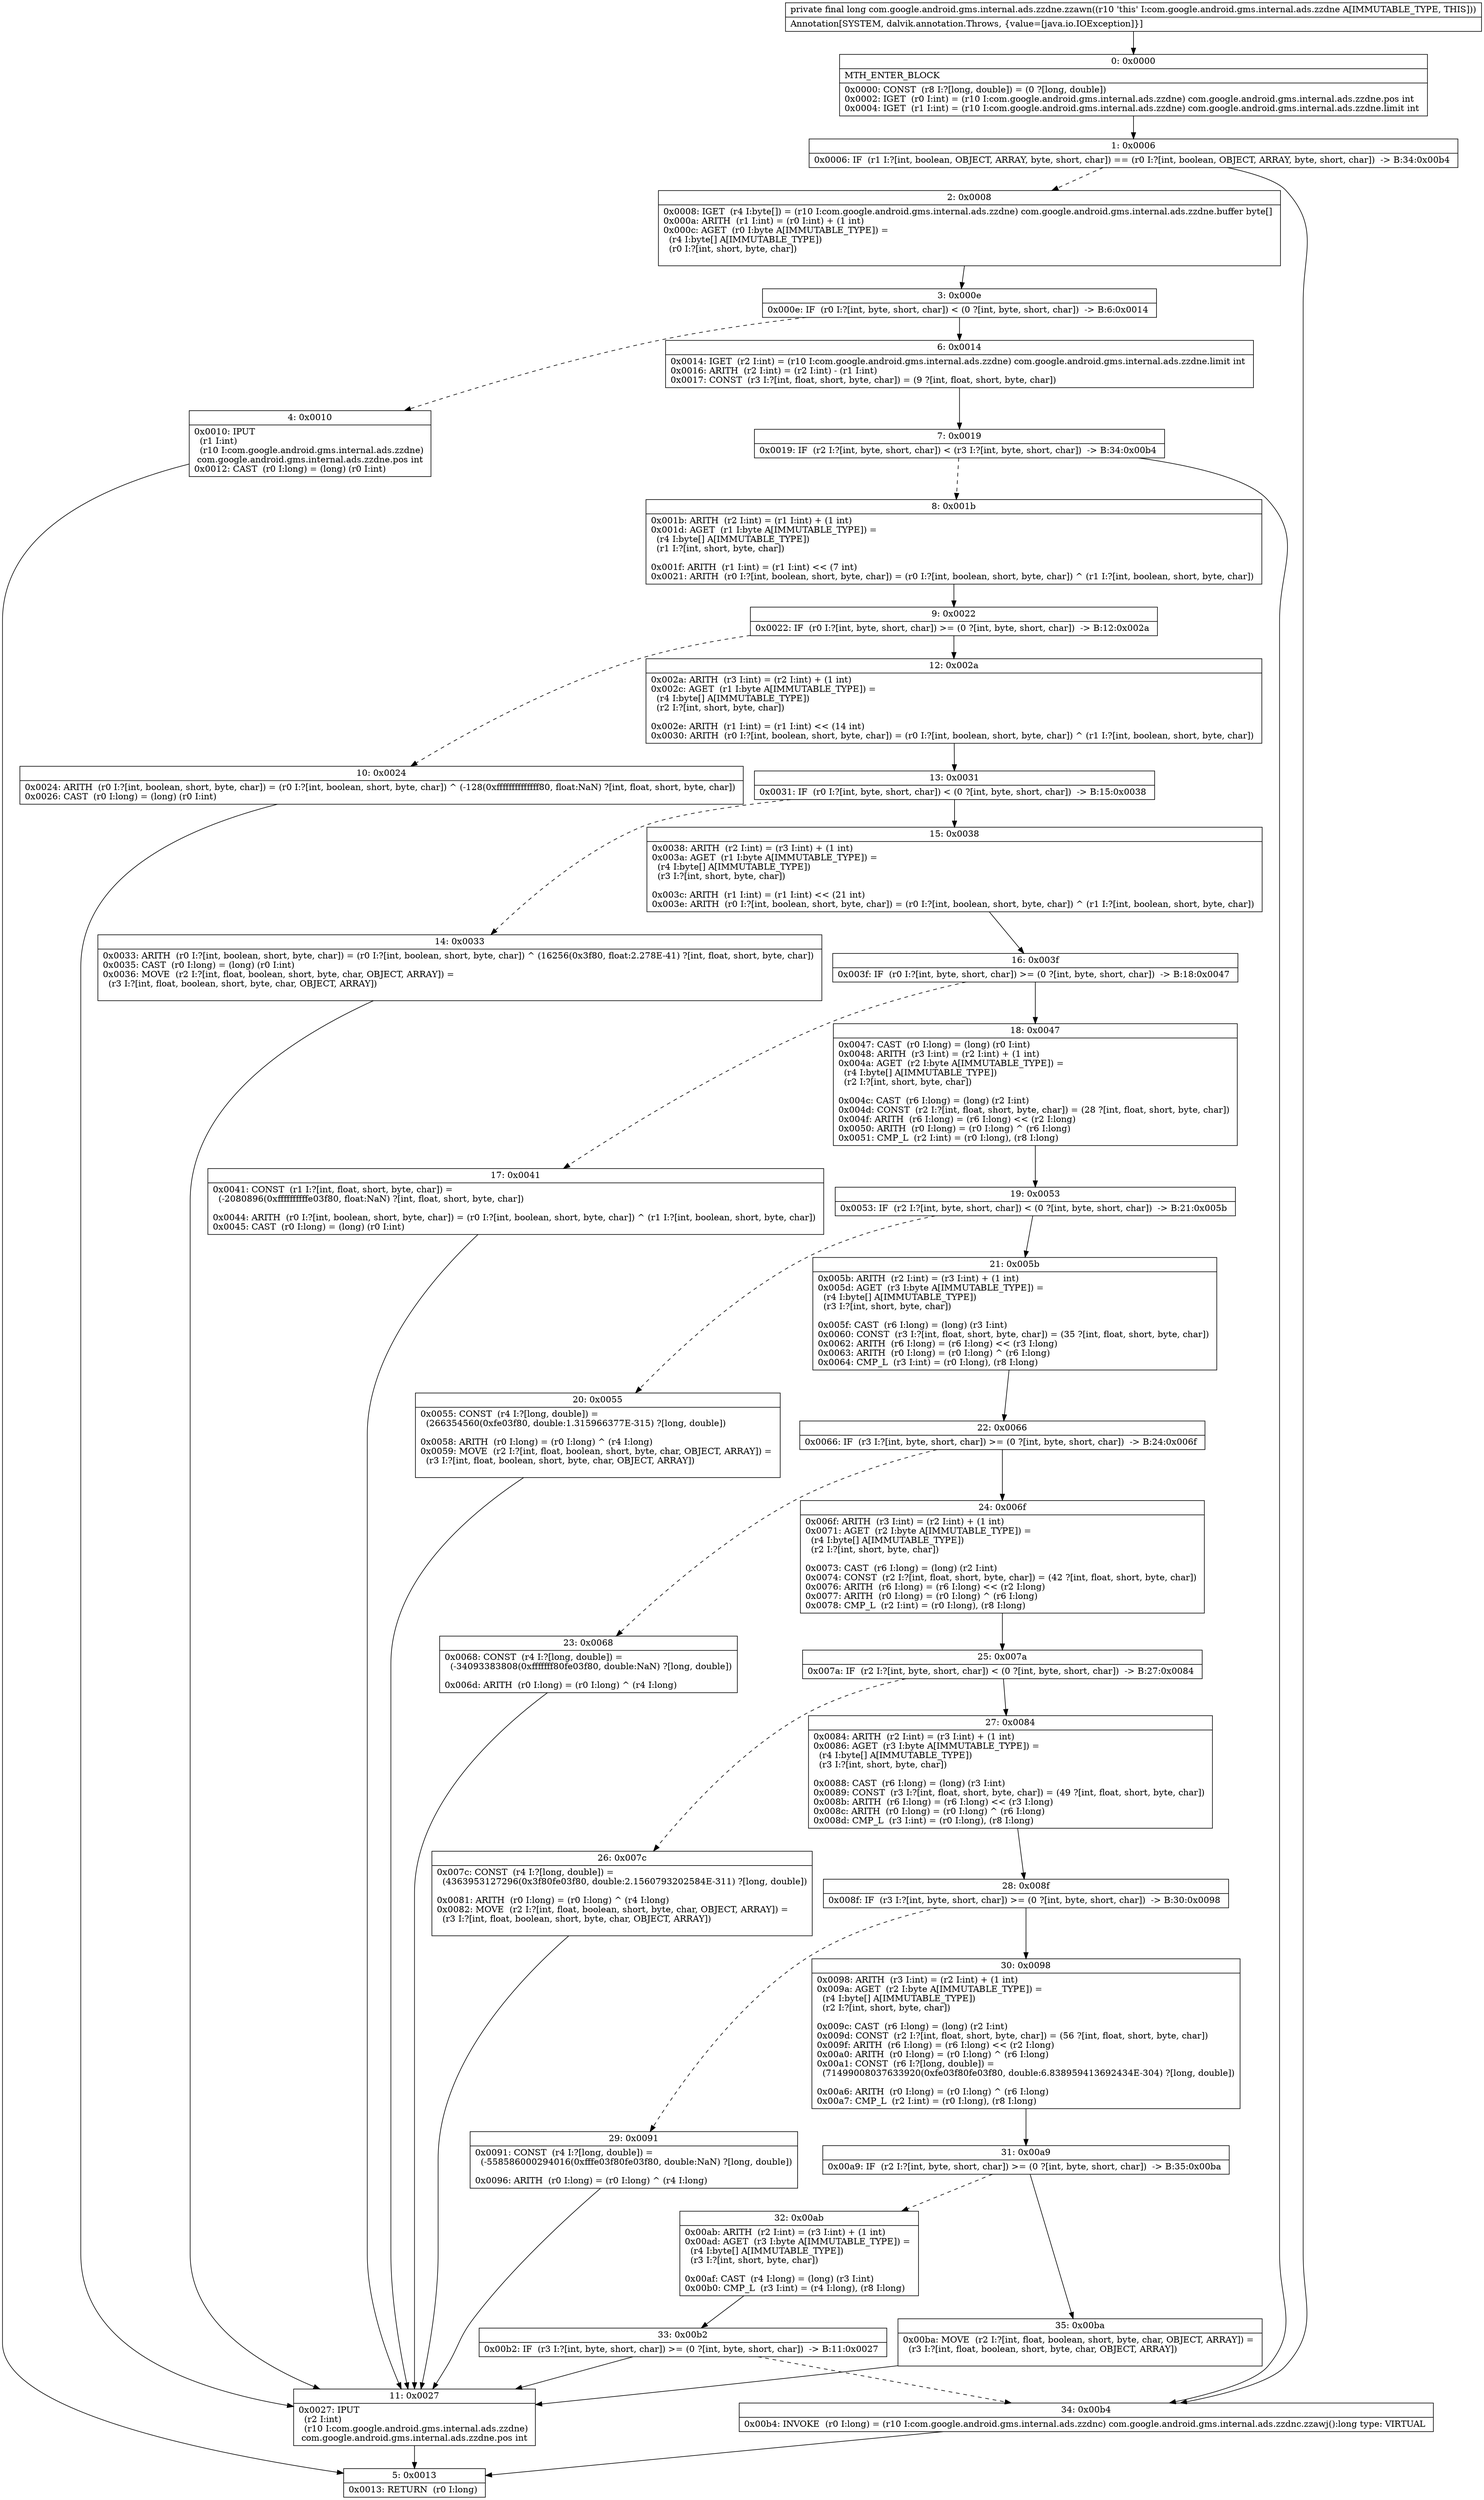 digraph "CFG forcom.google.android.gms.internal.ads.zzdne.zzawn()J" {
Node_0 [shape=record,label="{0\:\ 0x0000|MTH_ENTER_BLOCK\l|0x0000: CONST  (r8 I:?[long, double]) = (0 ?[long, double]) \l0x0002: IGET  (r0 I:int) = (r10 I:com.google.android.gms.internal.ads.zzdne) com.google.android.gms.internal.ads.zzdne.pos int \l0x0004: IGET  (r1 I:int) = (r10 I:com.google.android.gms.internal.ads.zzdne) com.google.android.gms.internal.ads.zzdne.limit int \l}"];
Node_1 [shape=record,label="{1\:\ 0x0006|0x0006: IF  (r1 I:?[int, boolean, OBJECT, ARRAY, byte, short, char]) == (r0 I:?[int, boolean, OBJECT, ARRAY, byte, short, char])  \-\> B:34:0x00b4 \l}"];
Node_2 [shape=record,label="{2\:\ 0x0008|0x0008: IGET  (r4 I:byte[]) = (r10 I:com.google.android.gms.internal.ads.zzdne) com.google.android.gms.internal.ads.zzdne.buffer byte[] \l0x000a: ARITH  (r1 I:int) = (r0 I:int) + (1 int) \l0x000c: AGET  (r0 I:byte A[IMMUTABLE_TYPE]) = \l  (r4 I:byte[] A[IMMUTABLE_TYPE])\l  (r0 I:?[int, short, byte, char])\l \l}"];
Node_3 [shape=record,label="{3\:\ 0x000e|0x000e: IF  (r0 I:?[int, byte, short, char]) \< (0 ?[int, byte, short, char])  \-\> B:6:0x0014 \l}"];
Node_4 [shape=record,label="{4\:\ 0x0010|0x0010: IPUT  \l  (r1 I:int)\l  (r10 I:com.google.android.gms.internal.ads.zzdne)\l com.google.android.gms.internal.ads.zzdne.pos int \l0x0012: CAST  (r0 I:long) = (long) (r0 I:int) \l}"];
Node_5 [shape=record,label="{5\:\ 0x0013|0x0013: RETURN  (r0 I:long) \l}"];
Node_6 [shape=record,label="{6\:\ 0x0014|0x0014: IGET  (r2 I:int) = (r10 I:com.google.android.gms.internal.ads.zzdne) com.google.android.gms.internal.ads.zzdne.limit int \l0x0016: ARITH  (r2 I:int) = (r2 I:int) \- (r1 I:int) \l0x0017: CONST  (r3 I:?[int, float, short, byte, char]) = (9 ?[int, float, short, byte, char]) \l}"];
Node_7 [shape=record,label="{7\:\ 0x0019|0x0019: IF  (r2 I:?[int, byte, short, char]) \< (r3 I:?[int, byte, short, char])  \-\> B:34:0x00b4 \l}"];
Node_8 [shape=record,label="{8\:\ 0x001b|0x001b: ARITH  (r2 I:int) = (r1 I:int) + (1 int) \l0x001d: AGET  (r1 I:byte A[IMMUTABLE_TYPE]) = \l  (r4 I:byte[] A[IMMUTABLE_TYPE])\l  (r1 I:?[int, short, byte, char])\l \l0x001f: ARITH  (r1 I:int) = (r1 I:int) \<\< (7 int) \l0x0021: ARITH  (r0 I:?[int, boolean, short, byte, char]) = (r0 I:?[int, boolean, short, byte, char]) ^ (r1 I:?[int, boolean, short, byte, char]) \l}"];
Node_9 [shape=record,label="{9\:\ 0x0022|0x0022: IF  (r0 I:?[int, byte, short, char]) \>= (0 ?[int, byte, short, char])  \-\> B:12:0x002a \l}"];
Node_10 [shape=record,label="{10\:\ 0x0024|0x0024: ARITH  (r0 I:?[int, boolean, short, byte, char]) = (r0 I:?[int, boolean, short, byte, char]) ^ (\-128(0xffffffffffffff80, float:NaN) ?[int, float, short, byte, char]) \l0x0026: CAST  (r0 I:long) = (long) (r0 I:int) \l}"];
Node_11 [shape=record,label="{11\:\ 0x0027|0x0027: IPUT  \l  (r2 I:int)\l  (r10 I:com.google.android.gms.internal.ads.zzdne)\l com.google.android.gms.internal.ads.zzdne.pos int \l}"];
Node_12 [shape=record,label="{12\:\ 0x002a|0x002a: ARITH  (r3 I:int) = (r2 I:int) + (1 int) \l0x002c: AGET  (r1 I:byte A[IMMUTABLE_TYPE]) = \l  (r4 I:byte[] A[IMMUTABLE_TYPE])\l  (r2 I:?[int, short, byte, char])\l \l0x002e: ARITH  (r1 I:int) = (r1 I:int) \<\< (14 int) \l0x0030: ARITH  (r0 I:?[int, boolean, short, byte, char]) = (r0 I:?[int, boolean, short, byte, char]) ^ (r1 I:?[int, boolean, short, byte, char]) \l}"];
Node_13 [shape=record,label="{13\:\ 0x0031|0x0031: IF  (r0 I:?[int, byte, short, char]) \< (0 ?[int, byte, short, char])  \-\> B:15:0x0038 \l}"];
Node_14 [shape=record,label="{14\:\ 0x0033|0x0033: ARITH  (r0 I:?[int, boolean, short, byte, char]) = (r0 I:?[int, boolean, short, byte, char]) ^ (16256(0x3f80, float:2.278E\-41) ?[int, float, short, byte, char]) \l0x0035: CAST  (r0 I:long) = (long) (r0 I:int) \l0x0036: MOVE  (r2 I:?[int, float, boolean, short, byte, char, OBJECT, ARRAY]) = \l  (r3 I:?[int, float, boolean, short, byte, char, OBJECT, ARRAY])\l \l}"];
Node_15 [shape=record,label="{15\:\ 0x0038|0x0038: ARITH  (r2 I:int) = (r3 I:int) + (1 int) \l0x003a: AGET  (r1 I:byte A[IMMUTABLE_TYPE]) = \l  (r4 I:byte[] A[IMMUTABLE_TYPE])\l  (r3 I:?[int, short, byte, char])\l \l0x003c: ARITH  (r1 I:int) = (r1 I:int) \<\< (21 int) \l0x003e: ARITH  (r0 I:?[int, boolean, short, byte, char]) = (r0 I:?[int, boolean, short, byte, char]) ^ (r1 I:?[int, boolean, short, byte, char]) \l}"];
Node_16 [shape=record,label="{16\:\ 0x003f|0x003f: IF  (r0 I:?[int, byte, short, char]) \>= (0 ?[int, byte, short, char])  \-\> B:18:0x0047 \l}"];
Node_17 [shape=record,label="{17\:\ 0x0041|0x0041: CONST  (r1 I:?[int, float, short, byte, char]) = \l  (\-2080896(0xffffffffffe03f80, float:NaN) ?[int, float, short, byte, char])\l \l0x0044: ARITH  (r0 I:?[int, boolean, short, byte, char]) = (r0 I:?[int, boolean, short, byte, char]) ^ (r1 I:?[int, boolean, short, byte, char]) \l0x0045: CAST  (r0 I:long) = (long) (r0 I:int) \l}"];
Node_18 [shape=record,label="{18\:\ 0x0047|0x0047: CAST  (r0 I:long) = (long) (r0 I:int) \l0x0048: ARITH  (r3 I:int) = (r2 I:int) + (1 int) \l0x004a: AGET  (r2 I:byte A[IMMUTABLE_TYPE]) = \l  (r4 I:byte[] A[IMMUTABLE_TYPE])\l  (r2 I:?[int, short, byte, char])\l \l0x004c: CAST  (r6 I:long) = (long) (r2 I:int) \l0x004d: CONST  (r2 I:?[int, float, short, byte, char]) = (28 ?[int, float, short, byte, char]) \l0x004f: ARITH  (r6 I:long) = (r6 I:long) \<\< (r2 I:long) \l0x0050: ARITH  (r0 I:long) = (r0 I:long) ^ (r6 I:long) \l0x0051: CMP_L  (r2 I:int) = (r0 I:long), (r8 I:long) \l}"];
Node_19 [shape=record,label="{19\:\ 0x0053|0x0053: IF  (r2 I:?[int, byte, short, char]) \< (0 ?[int, byte, short, char])  \-\> B:21:0x005b \l}"];
Node_20 [shape=record,label="{20\:\ 0x0055|0x0055: CONST  (r4 I:?[long, double]) = \l  (266354560(0xfe03f80, double:1.315966377E\-315) ?[long, double])\l \l0x0058: ARITH  (r0 I:long) = (r0 I:long) ^ (r4 I:long) \l0x0059: MOVE  (r2 I:?[int, float, boolean, short, byte, char, OBJECT, ARRAY]) = \l  (r3 I:?[int, float, boolean, short, byte, char, OBJECT, ARRAY])\l \l}"];
Node_21 [shape=record,label="{21\:\ 0x005b|0x005b: ARITH  (r2 I:int) = (r3 I:int) + (1 int) \l0x005d: AGET  (r3 I:byte A[IMMUTABLE_TYPE]) = \l  (r4 I:byte[] A[IMMUTABLE_TYPE])\l  (r3 I:?[int, short, byte, char])\l \l0x005f: CAST  (r6 I:long) = (long) (r3 I:int) \l0x0060: CONST  (r3 I:?[int, float, short, byte, char]) = (35 ?[int, float, short, byte, char]) \l0x0062: ARITH  (r6 I:long) = (r6 I:long) \<\< (r3 I:long) \l0x0063: ARITH  (r0 I:long) = (r0 I:long) ^ (r6 I:long) \l0x0064: CMP_L  (r3 I:int) = (r0 I:long), (r8 I:long) \l}"];
Node_22 [shape=record,label="{22\:\ 0x0066|0x0066: IF  (r3 I:?[int, byte, short, char]) \>= (0 ?[int, byte, short, char])  \-\> B:24:0x006f \l}"];
Node_23 [shape=record,label="{23\:\ 0x0068|0x0068: CONST  (r4 I:?[long, double]) = \l  (\-34093383808(0xfffffff80fe03f80, double:NaN) ?[long, double])\l \l0x006d: ARITH  (r0 I:long) = (r0 I:long) ^ (r4 I:long) \l}"];
Node_24 [shape=record,label="{24\:\ 0x006f|0x006f: ARITH  (r3 I:int) = (r2 I:int) + (1 int) \l0x0071: AGET  (r2 I:byte A[IMMUTABLE_TYPE]) = \l  (r4 I:byte[] A[IMMUTABLE_TYPE])\l  (r2 I:?[int, short, byte, char])\l \l0x0073: CAST  (r6 I:long) = (long) (r2 I:int) \l0x0074: CONST  (r2 I:?[int, float, short, byte, char]) = (42 ?[int, float, short, byte, char]) \l0x0076: ARITH  (r6 I:long) = (r6 I:long) \<\< (r2 I:long) \l0x0077: ARITH  (r0 I:long) = (r0 I:long) ^ (r6 I:long) \l0x0078: CMP_L  (r2 I:int) = (r0 I:long), (r8 I:long) \l}"];
Node_25 [shape=record,label="{25\:\ 0x007a|0x007a: IF  (r2 I:?[int, byte, short, char]) \< (0 ?[int, byte, short, char])  \-\> B:27:0x0084 \l}"];
Node_26 [shape=record,label="{26\:\ 0x007c|0x007c: CONST  (r4 I:?[long, double]) = \l  (4363953127296(0x3f80fe03f80, double:2.1560793202584E\-311) ?[long, double])\l \l0x0081: ARITH  (r0 I:long) = (r0 I:long) ^ (r4 I:long) \l0x0082: MOVE  (r2 I:?[int, float, boolean, short, byte, char, OBJECT, ARRAY]) = \l  (r3 I:?[int, float, boolean, short, byte, char, OBJECT, ARRAY])\l \l}"];
Node_27 [shape=record,label="{27\:\ 0x0084|0x0084: ARITH  (r2 I:int) = (r3 I:int) + (1 int) \l0x0086: AGET  (r3 I:byte A[IMMUTABLE_TYPE]) = \l  (r4 I:byte[] A[IMMUTABLE_TYPE])\l  (r3 I:?[int, short, byte, char])\l \l0x0088: CAST  (r6 I:long) = (long) (r3 I:int) \l0x0089: CONST  (r3 I:?[int, float, short, byte, char]) = (49 ?[int, float, short, byte, char]) \l0x008b: ARITH  (r6 I:long) = (r6 I:long) \<\< (r3 I:long) \l0x008c: ARITH  (r0 I:long) = (r0 I:long) ^ (r6 I:long) \l0x008d: CMP_L  (r3 I:int) = (r0 I:long), (r8 I:long) \l}"];
Node_28 [shape=record,label="{28\:\ 0x008f|0x008f: IF  (r3 I:?[int, byte, short, char]) \>= (0 ?[int, byte, short, char])  \-\> B:30:0x0098 \l}"];
Node_29 [shape=record,label="{29\:\ 0x0091|0x0091: CONST  (r4 I:?[long, double]) = \l  (\-558586000294016(0xfffe03f80fe03f80, double:NaN) ?[long, double])\l \l0x0096: ARITH  (r0 I:long) = (r0 I:long) ^ (r4 I:long) \l}"];
Node_30 [shape=record,label="{30\:\ 0x0098|0x0098: ARITH  (r3 I:int) = (r2 I:int) + (1 int) \l0x009a: AGET  (r2 I:byte A[IMMUTABLE_TYPE]) = \l  (r4 I:byte[] A[IMMUTABLE_TYPE])\l  (r2 I:?[int, short, byte, char])\l \l0x009c: CAST  (r6 I:long) = (long) (r2 I:int) \l0x009d: CONST  (r2 I:?[int, float, short, byte, char]) = (56 ?[int, float, short, byte, char]) \l0x009f: ARITH  (r6 I:long) = (r6 I:long) \<\< (r2 I:long) \l0x00a0: ARITH  (r0 I:long) = (r0 I:long) ^ (r6 I:long) \l0x00a1: CONST  (r6 I:?[long, double]) = \l  (71499008037633920(0xfe03f80fe03f80, double:6.838959413692434E\-304) ?[long, double])\l \l0x00a6: ARITH  (r0 I:long) = (r0 I:long) ^ (r6 I:long) \l0x00a7: CMP_L  (r2 I:int) = (r0 I:long), (r8 I:long) \l}"];
Node_31 [shape=record,label="{31\:\ 0x00a9|0x00a9: IF  (r2 I:?[int, byte, short, char]) \>= (0 ?[int, byte, short, char])  \-\> B:35:0x00ba \l}"];
Node_32 [shape=record,label="{32\:\ 0x00ab|0x00ab: ARITH  (r2 I:int) = (r3 I:int) + (1 int) \l0x00ad: AGET  (r3 I:byte A[IMMUTABLE_TYPE]) = \l  (r4 I:byte[] A[IMMUTABLE_TYPE])\l  (r3 I:?[int, short, byte, char])\l \l0x00af: CAST  (r4 I:long) = (long) (r3 I:int) \l0x00b0: CMP_L  (r3 I:int) = (r4 I:long), (r8 I:long) \l}"];
Node_33 [shape=record,label="{33\:\ 0x00b2|0x00b2: IF  (r3 I:?[int, byte, short, char]) \>= (0 ?[int, byte, short, char])  \-\> B:11:0x0027 \l}"];
Node_34 [shape=record,label="{34\:\ 0x00b4|0x00b4: INVOKE  (r0 I:long) = (r10 I:com.google.android.gms.internal.ads.zzdnc) com.google.android.gms.internal.ads.zzdnc.zzawj():long type: VIRTUAL \l}"];
Node_35 [shape=record,label="{35\:\ 0x00ba|0x00ba: MOVE  (r2 I:?[int, float, boolean, short, byte, char, OBJECT, ARRAY]) = \l  (r3 I:?[int, float, boolean, short, byte, char, OBJECT, ARRAY])\l \l}"];
MethodNode[shape=record,label="{private final long com.google.android.gms.internal.ads.zzdne.zzawn((r10 'this' I:com.google.android.gms.internal.ads.zzdne A[IMMUTABLE_TYPE, THIS]))  | Annotation[SYSTEM, dalvik.annotation.Throws, \{value=[java.io.IOException]\}]\l}"];
MethodNode -> Node_0;
Node_0 -> Node_1;
Node_1 -> Node_2[style=dashed];
Node_1 -> Node_34;
Node_2 -> Node_3;
Node_3 -> Node_4[style=dashed];
Node_3 -> Node_6;
Node_4 -> Node_5;
Node_6 -> Node_7;
Node_7 -> Node_8[style=dashed];
Node_7 -> Node_34;
Node_8 -> Node_9;
Node_9 -> Node_10[style=dashed];
Node_9 -> Node_12;
Node_10 -> Node_11;
Node_11 -> Node_5;
Node_12 -> Node_13;
Node_13 -> Node_14[style=dashed];
Node_13 -> Node_15;
Node_14 -> Node_11;
Node_15 -> Node_16;
Node_16 -> Node_17[style=dashed];
Node_16 -> Node_18;
Node_17 -> Node_11;
Node_18 -> Node_19;
Node_19 -> Node_20[style=dashed];
Node_19 -> Node_21;
Node_20 -> Node_11;
Node_21 -> Node_22;
Node_22 -> Node_23[style=dashed];
Node_22 -> Node_24;
Node_23 -> Node_11;
Node_24 -> Node_25;
Node_25 -> Node_26[style=dashed];
Node_25 -> Node_27;
Node_26 -> Node_11;
Node_27 -> Node_28;
Node_28 -> Node_29[style=dashed];
Node_28 -> Node_30;
Node_29 -> Node_11;
Node_30 -> Node_31;
Node_31 -> Node_32[style=dashed];
Node_31 -> Node_35;
Node_32 -> Node_33;
Node_33 -> Node_11;
Node_33 -> Node_34[style=dashed];
Node_34 -> Node_5;
Node_35 -> Node_11;
}

